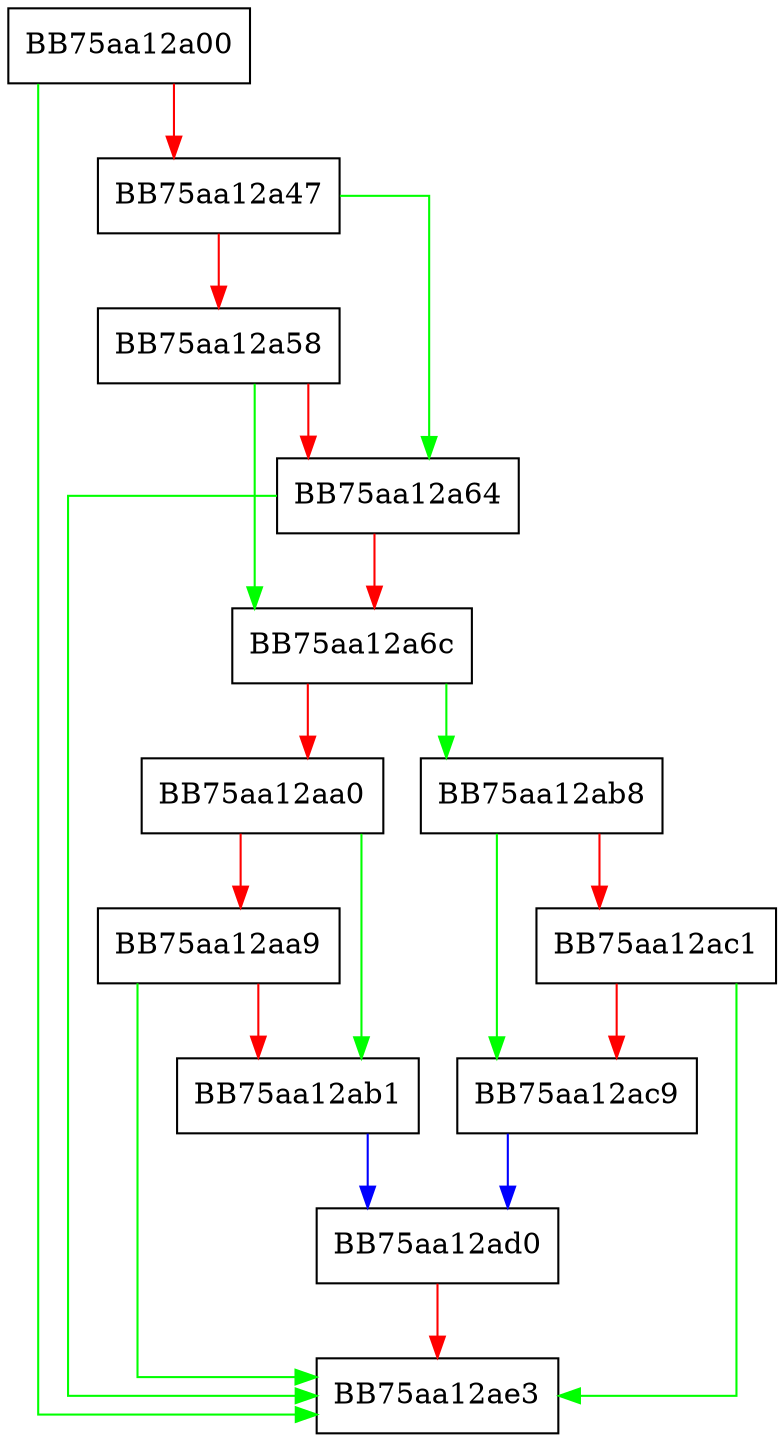 digraph RpfAPI_pe_set_pe_attribute {
  node [shape="box"];
  graph [splines=ortho];
  BB75aa12a00 -> BB75aa12ae3 [color="green"];
  BB75aa12a00 -> BB75aa12a47 [color="red"];
  BB75aa12a47 -> BB75aa12a64 [color="green"];
  BB75aa12a47 -> BB75aa12a58 [color="red"];
  BB75aa12a58 -> BB75aa12a6c [color="green"];
  BB75aa12a58 -> BB75aa12a64 [color="red"];
  BB75aa12a64 -> BB75aa12ae3 [color="green"];
  BB75aa12a64 -> BB75aa12a6c [color="red"];
  BB75aa12a6c -> BB75aa12ab8 [color="green"];
  BB75aa12a6c -> BB75aa12aa0 [color="red"];
  BB75aa12aa0 -> BB75aa12ab1 [color="green"];
  BB75aa12aa0 -> BB75aa12aa9 [color="red"];
  BB75aa12aa9 -> BB75aa12ae3 [color="green"];
  BB75aa12aa9 -> BB75aa12ab1 [color="red"];
  BB75aa12ab1 -> BB75aa12ad0 [color="blue"];
  BB75aa12ab8 -> BB75aa12ac9 [color="green"];
  BB75aa12ab8 -> BB75aa12ac1 [color="red"];
  BB75aa12ac1 -> BB75aa12ae3 [color="green"];
  BB75aa12ac1 -> BB75aa12ac9 [color="red"];
  BB75aa12ac9 -> BB75aa12ad0 [color="blue"];
  BB75aa12ad0 -> BB75aa12ae3 [color="red"];
}